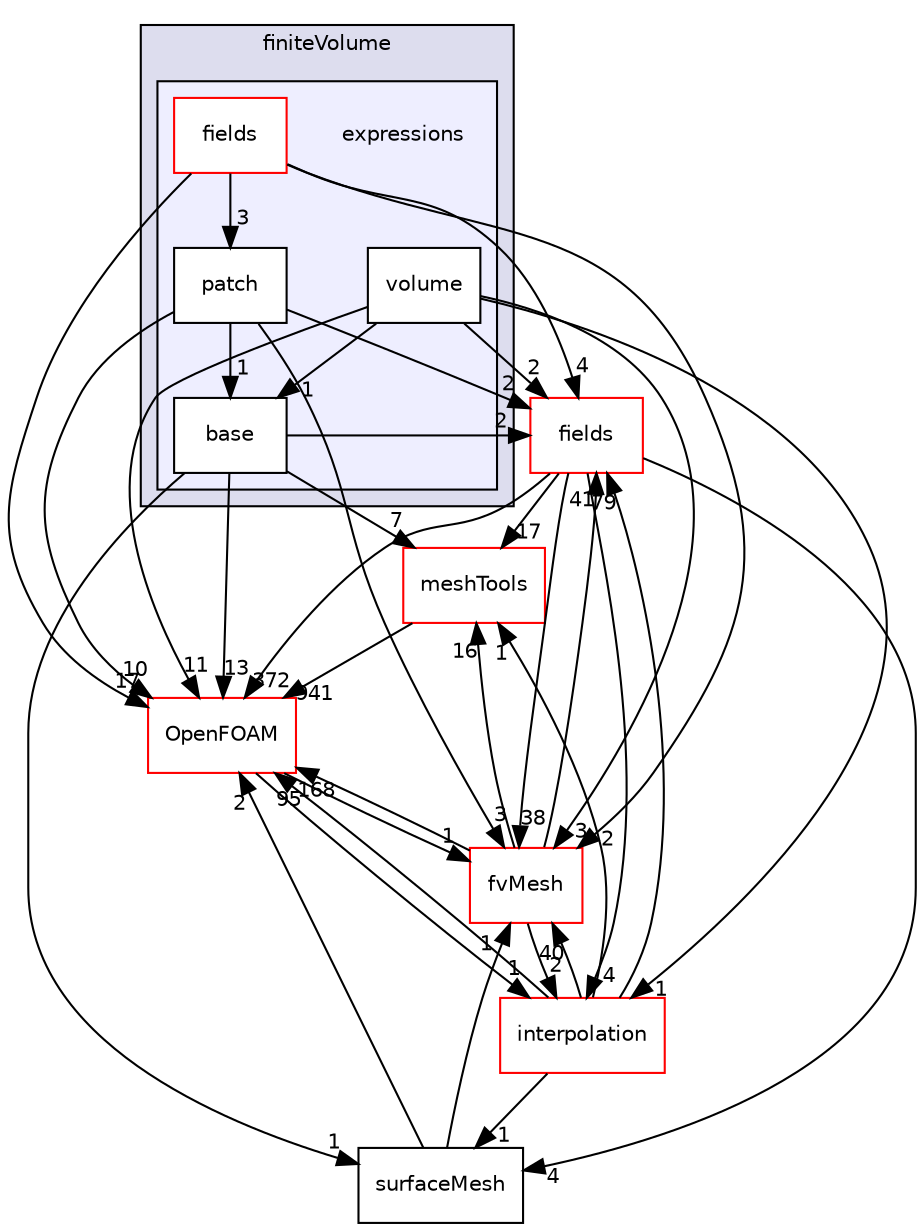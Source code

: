 digraph "src/finiteVolume/expressions" {
  bgcolor=transparent;
  compound=true
  node [ fontsize="10", fontname="Helvetica"];
  edge [ labelfontsize="10", labelfontname="Helvetica"];
  subgraph clusterdir_9bd15774b555cf7259a6fa18f99fe99b {
    graph [ bgcolor="#ddddee", pencolor="black", label="finiteVolume" fontname="Helvetica", fontsize="10", URL="dir_9bd15774b555cf7259a6fa18f99fe99b.html"]
  subgraph clusterdir_f31eeeddb3b7313615d9fc5a30556efd {
    graph [ bgcolor="#eeeeff", pencolor="black", label="" URL="dir_f31eeeddb3b7313615d9fc5a30556efd.html"];
    dir_f31eeeddb3b7313615d9fc5a30556efd [shape=plaintext label="expressions"];
    dir_ceaa76c844d1e3fb89058c70cb569b5f [shape=box label="base" color="black" fillcolor="white" style="filled" URL="dir_ceaa76c844d1e3fb89058c70cb569b5f.html"];
    dir_94e9d388d8c18aad033edbe21e3c244a [shape=box label="fields" color="red" fillcolor="white" style="filled" URL="dir_94e9d388d8c18aad033edbe21e3c244a.html"];
    dir_6bbd0519651b483f986c0452fcb0469a [shape=box label="patch" color="black" fillcolor="white" style="filled" URL="dir_6bbd0519651b483f986c0452fcb0469a.html"];
    dir_96bbb14c733eb15f9e92bddf1243c468 [shape=box label="volume" color="black" fillcolor="white" style="filled" URL="dir_96bbb14c733eb15f9e92bddf1243c468.html"];
  }
  }
  dir_25ab4a83a983f7bb7a38b7f63bb141b7 [shape=box label="fields" color="red" URL="dir_25ab4a83a983f7bb7a38b7f63bb141b7.html"];
  dir_ae30ad0bef50cf391b24c614251bb9fd [shape=box label="meshTools" color="red" URL="dir_ae30ad0bef50cf391b24c614251bb9fd.html"];
  dir_fdafd3b59310328ee40a940c9419d4db [shape=box label="surfaceMesh" URL="dir_fdafd3b59310328ee40a940c9419d4db.html"];
  dir_c382fa095c9c33d8673c0dd60aaef275 [shape=box label="fvMesh" color="red" URL="dir_c382fa095c9c33d8673c0dd60aaef275.html"];
  dir_a586eb954e2e5e74ecf6fe95a2457777 [shape=box label="interpolation" color="red" URL="dir_a586eb954e2e5e74ecf6fe95a2457777.html"];
  dir_c5473ff19b20e6ec4dfe5c310b3778a8 [shape=box label="OpenFOAM" color="red" URL="dir_c5473ff19b20e6ec4dfe5c310b3778a8.html"];
  dir_25ab4a83a983f7bb7a38b7f63bb141b7->dir_ae30ad0bef50cf391b24c614251bb9fd [headlabel="17", labeldistance=1.5 headhref="dir_000890_001949.html"];
  dir_25ab4a83a983f7bb7a38b7f63bb141b7->dir_fdafd3b59310328ee40a940c9419d4db [headlabel="4", labeldistance=1.5 headhref="dir_000890_001258.html"];
  dir_25ab4a83a983f7bb7a38b7f63bb141b7->dir_c382fa095c9c33d8673c0dd60aaef275 [headlabel="38", labeldistance=1.5 headhref="dir_000890_001106.html"];
  dir_25ab4a83a983f7bb7a38b7f63bb141b7->dir_a586eb954e2e5e74ecf6fe95a2457777 [headlabel="4", labeldistance=1.5 headhref="dir_000890_000815.html"];
  dir_25ab4a83a983f7bb7a38b7f63bb141b7->dir_c5473ff19b20e6ec4dfe5c310b3778a8 [headlabel="372", labeldistance=1.5 headhref="dir_000890_002151.html"];
  dir_ae30ad0bef50cf391b24c614251bb9fd->dir_c5473ff19b20e6ec4dfe5c310b3778a8 [headlabel="941", labeldistance=1.5 headhref="dir_001949_002151.html"];
  dir_fdafd3b59310328ee40a940c9419d4db->dir_c382fa095c9c33d8673c0dd60aaef275 [headlabel="1", labeldistance=1.5 headhref="dir_001258_001106.html"];
  dir_fdafd3b59310328ee40a940c9419d4db->dir_c5473ff19b20e6ec4dfe5c310b3778a8 [headlabel="2", labeldistance=1.5 headhref="dir_001258_002151.html"];
  dir_6bbd0519651b483f986c0452fcb0469a->dir_25ab4a83a983f7bb7a38b7f63bb141b7 [headlabel="2", labeldistance=1.5 headhref="dir_000888_000890.html"];
  dir_6bbd0519651b483f986c0452fcb0469a->dir_c382fa095c9c33d8673c0dd60aaef275 [headlabel="3", labeldistance=1.5 headhref="dir_000888_001106.html"];
  dir_6bbd0519651b483f986c0452fcb0469a->dir_c5473ff19b20e6ec4dfe5c310b3778a8 [headlabel="10", labeldistance=1.5 headhref="dir_000888_002151.html"];
  dir_6bbd0519651b483f986c0452fcb0469a->dir_ceaa76c844d1e3fb89058c70cb569b5f [headlabel="1", labeldistance=1.5 headhref="dir_000888_000883.html"];
  dir_94e9d388d8c18aad033edbe21e3c244a->dir_25ab4a83a983f7bb7a38b7f63bb141b7 [headlabel="4", labeldistance=1.5 headhref="dir_000884_000890.html"];
  dir_94e9d388d8c18aad033edbe21e3c244a->dir_6bbd0519651b483f986c0452fcb0469a [headlabel="3", labeldistance=1.5 headhref="dir_000884_000888.html"];
  dir_94e9d388d8c18aad033edbe21e3c244a->dir_c382fa095c9c33d8673c0dd60aaef275 [headlabel="2", labeldistance=1.5 headhref="dir_000884_001106.html"];
  dir_94e9d388d8c18aad033edbe21e3c244a->dir_c5473ff19b20e6ec4dfe5c310b3778a8 [headlabel="17", labeldistance=1.5 headhref="dir_000884_002151.html"];
  dir_c382fa095c9c33d8673c0dd60aaef275->dir_25ab4a83a983f7bb7a38b7f63bb141b7 [headlabel="41", labeldistance=1.5 headhref="dir_001106_000890.html"];
  dir_c382fa095c9c33d8673c0dd60aaef275->dir_ae30ad0bef50cf391b24c614251bb9fd [headlabel="16", labeldistance=1.5 headhref="dir_001106_001949.html"];
  dir_c382fa095c9c33d8673c0dd60aaef275->dir_a586eb954e2e5e74ecf6fe95a2457777 [headlabel="2", labeldistance=1.5 headhref="dir_001106_000815.html"];
  dir_c382fa095c9c33d8673c0dd60aaef275->dir_c5473ff19b20e6ec4dfe5c310b3778a8 [headlabel="168", labeldistance=1.5 headhref="dir_001106_002151.html"];
  dir_96bbb14c733eb15f9e92bddf1243c468->dir_25ab4a83a983f7bb7a38b7f63bb141b7 [headlabel="2", labeldistance=1.5 headhref="dir_000889_000890.html"];
  dir_96bbb14c733eb15f9e92bddf1243c468->dir_c382fa095c9c33d8673c0dd60aaef275 [headlabel="3", labeldistance=1.5 headhref="dir_000889_001106.html"];
  dir_96bbb14c733eb15f9e92bddf1243c468->dir_a586eb954e2e5e74ecf6fe95a2457777 [headlabel="1", labeldistance=1.5 headhref="dir_000889_000815.html"];
  dir_96bbb14c733eb15f9e92bddf1243c468->dir_c5473ff19b20e6ec4dfe5c310b3778a8 [headlabel="11", labeldistance=1.5 headhref="dir_000889_002151.html"];
  dir_96bbb14c733eb15f9e92bddf1243c468->dir_ceaa76c844d1e3fb89058c70cb569b5f [headlabel="1", labeldistance=1.5 headhref="dir_000889_000883.html"];
  dir_a586eb954e2e5e74ecf6fe95a2457777->dir_25ab4a83a983f7bb7a38b7f63bb141b7 [headlabel="79", labeldistance=1.5 headhref="dir_000815_000890.html"];
  dir_a586eb954e2e5e74ecf6fe95a2457777->dir_ae30ad0bef50cf391b24c614251bb9fd [headlabel="1", labeldistance=1.5 headhref="dir_000815_001949.html"];
  dir_a586eb954e2e5e74ecf6fe95a2457777->dir_fdafd3b59310328ee40a940c9419d4db [headlabel="1", labeldistance=1.5 headhref="dir_000815_001258.html"];
  dir_a586eb954e2e5e74ecf6fe95a2457777->dir_c382fa095c9c33d8673c0dd60aaef275 [headlabel="40", labeldistance=1.5 headhref="dir_000815_001106.html"];
  dir_a586eb954e2e5e74ecf6fe95a2457777->dir_c5473ff19b20e6ec4dfe5c310b3778a8 [headlabel="95", labeldistance=1.5 headhref="dir_000815_002151.html"];
  dir_c5473ff19b20e6ec4dfe5c310b3778a8->dir_c382fa095c9c33d8673c0dd60aaef275 [headlabel="1", labeldistance=1.5 headhref="dir_002151_001106.html"];
  dir_c5473ff19b20e6ec4dfe5c310b3778a8->dir_a586eb954e2e5e74ecf6fe95a2457777 [headlabel="1", labeldistance=1.5 headhref="dir_002151_000815.html"];
  dir_ceaa76c844d1e3fb89058c70cb569b5f->dir_25ab4a83a983f7bb7a38b7f63bb141b7 [headlabel="2", labeldistance=1.5 headhref="dir_000883_000890.html"];
  dir_ceaa76c844d1e3fb89058c70cb569b5f->dir_ae30ad0bef50cf391b24c614251bb9fd [headlabel="7", labeldistance=1.5 headhref="dir_000883_001949.html"];
  dir_ceaa76c844d1e3fb89058c70cb569b5f->dir_fdafd3b59310328ee40a940c9419d4db [headlabel="1", labeldistance=1.5 headhref="dir_000883_001258.html"];
  dir_ceaa76c844d1e3fb89058c70cb569b5f->dir_c5473ff19b20e6ec4dfe5c310b3778a8 [headlabel="13", labeldistance=1.5 headhref="dir_000883_002151.html"];
}
